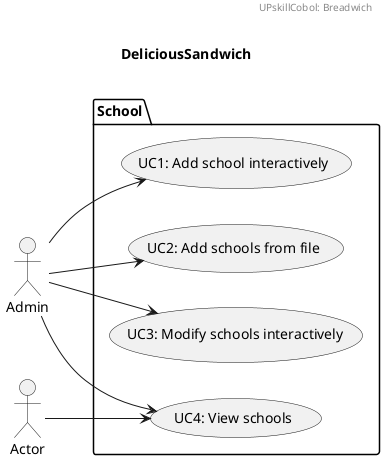 @startuml
left to right direction

header
UPskillCobol: Breadwich
endheader

title \nDeliciousSandwich\n



package School {
  usecase "UC1: Add school interactively" as UC1
  usecase "UC2: Add schools from file" as UC2
  usecase "UC3: Modify schools interactively" as UC3
  usecase "UC4: View schools" as UC4
}

Admin --> UC1
Admin --> UC2
Admin --> UC3
Admin --> UC4
Actor --> UC4
@enduml

